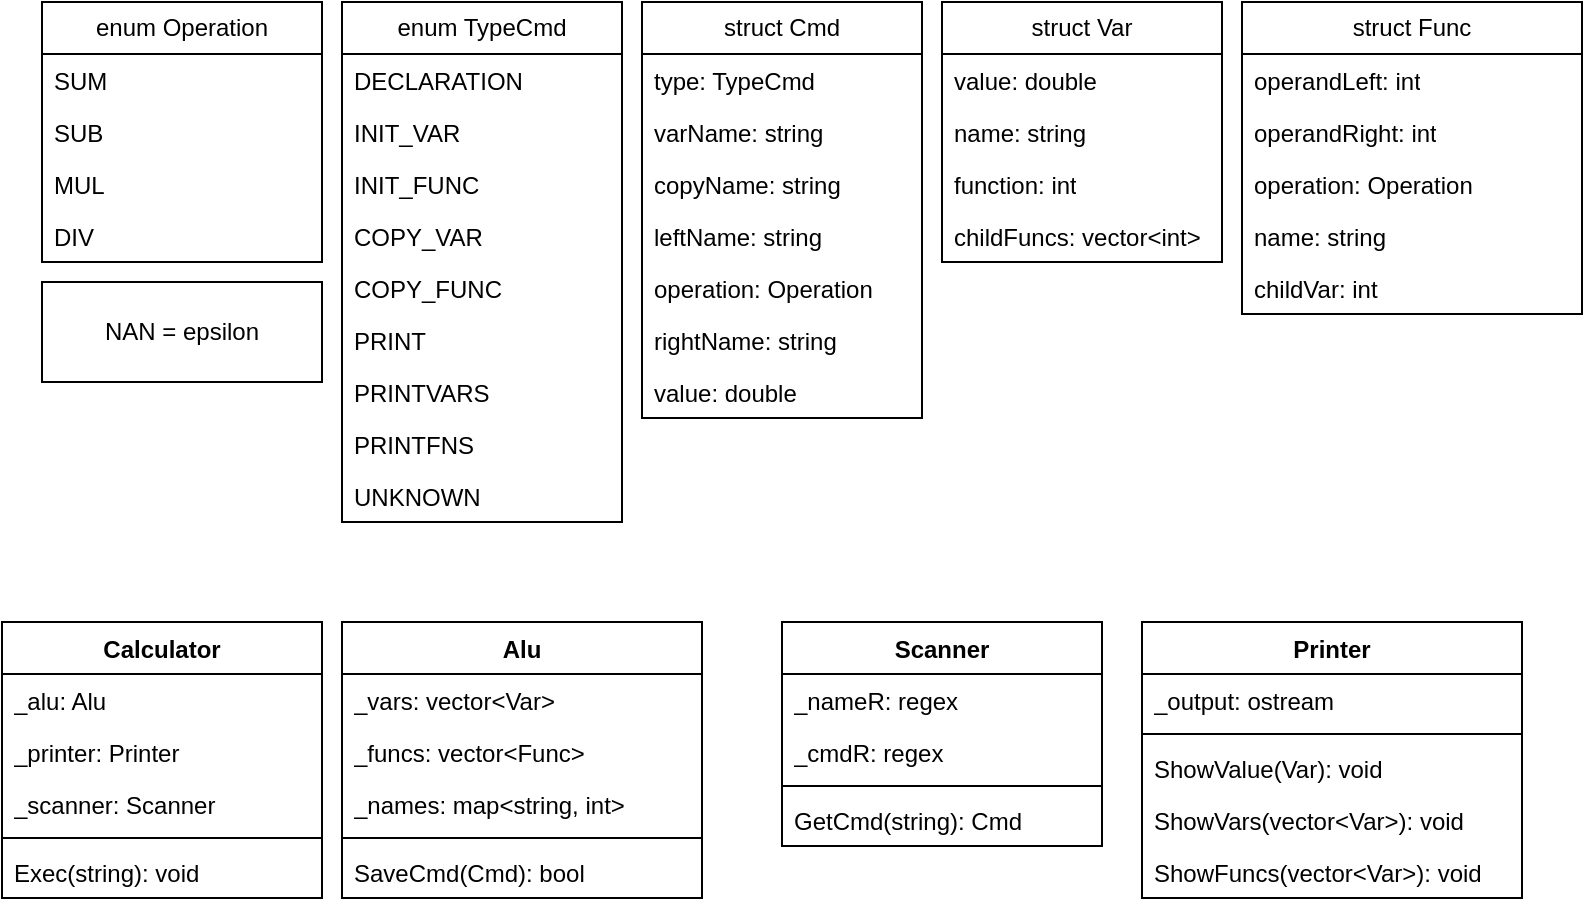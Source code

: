 <mxfile version="24.1.0" type="device">
  <diagram name="Страница — 1" id="2dw8fp3WEYWLp7ItAiu2">
    <mxGraphModel dx="862" dy="844" grid="1" gridSize="10" guides="1" tooltips="1" connect="1" arrows="1" fold="1" page="1" pageScale="1" pageWidth="827" pageHeight="1169" math="0" shadow="0">
      <root>
        <mxCell id="0" />
        <mxCell id="1" parent="0" />
        <mxCell id="M9TrCD877cY7IjapLXbA-1" value="enum Operation" style="swimlane;fontStyle=0;childLayout=stackLayout;horizontal=1;startSize=26;fillColor=none;horizontalStack=0;resizeParent=1;resizeParentMax=0;resizeLast=0;collapsible=1;marginBottom=0;whiteSpace=wrap;html=1;" vertex="1" parent="1">
          <mxGeometry x="40" y="20" width="140" height="130" as="geometry" />
        </mxCell>
        <mxCell id="M9TrCD877cY7IjapLXbA-2" value="SUM" style="text;strokeColor=none;fillColor=none;align=left;verticalAlign=top;spacingLeft=4;spacingRight=4;overflow=hidden;rotatable=0;points=[[0,0.5],[1,0.5]];portConstraint=eastwest;whiteSpace=wrap;html=1;" vertex="1" parent="M9TrCD877cY7IjapLXbA-1">
          <mxGeometry y="26" width="140" height="26" as="geometry" />
        </mxCell>
        <mxCell id="M9TrCD877cY7IjapLXbA-3" value="SUB" style="text;strokeColor=none;fillColor=none;align=left;verticalAlign=top;spacingLeft=4;spacingRight=4;overflow=hidden;rotatable=0;points=[[0,0.5],[1,0.5]];portConstraint=eastwest;whiteSpace=wrap;html=1;" vertex="1" parent="M9TrCD877cY7IjapLXbA-1">
          <mxGeometry y="52" width="140" height="26" as="geometry" />
        </mxCell>
        <mxCell id="M9TrCD877cY7IjapLXbA-4" value="MUL" style="text;strokeColor=none;fillColor=none;align=left;verticalAlign=top;spacingLeft=4;spacingRight=4;overflow=hidden;rotatable=0;points=[[0,0.5],[1,0.5]];portConstraint=eastwest;whiteSpace=wrap;html=1;" vertex="1" parent="M9TrCD877cY7IjapLXbA-1">
          <mxGeometry y="78" width="140" height="26" as="geometry" />
        </mxCell>
        <mxCell id="M9TrCD877cY7IjapLXbA-5" value="DIV" style="text;strokeColor=none;fillColor=none;align=left;verticalAlign=top;spacingLeft=4;spacingRight=4;overflow=hidden;rotatable=0;points=[[0,0.5],[1,0.5]];portConstraint=eastwest;whiteSpace=wrap;html=1;" vertex="1" parent="M9TrCD877cY7IjapLXbA-1">
          <mxGeometry y="104" width="140" height="26" as="geometry" />
        </mxCell>
        <mxCell id="M9TrCD877cY7IjapLXbA-6" value="struct Var" style="swimlane;fontStyle=0;childLayout=stackLayout;horizontal=1;startSize=26;fillColor=none;horizontalStack=0;resizeParent=1;resizeParentMax=0;resizeLast=0;collapsible=1;marginBottom=0;whiteSpace=wrap;html=1;" vertex="1" parent="1">
          <mxGeometry x="490" y="20" width="140" height="130" as="geometry" />
        </mxCell>
        <mxCell id="M9TrCD877cY7IjapLXbA-69" value="value: double" style="text;strokeColor=none;fillColor=none;align=left;verticalAlign=top;spacingLeft=4;spacingRight=4;overflow=hidden;rotatable=0;points=[[0,0.5],[1,0.5]];portConstraint=eastwest;whiteSpace=wrap;html=1;" vertex="1" parent="M9TrCD877cY7IjapLXbA-6">
          <mxGeometry y="26" width="140" height="26" as="geometry" />
        </mxCell>
        <mxCell id="M9TrCD877cY7IjapLXbA-89" value="name: string" style="text;strokeColor=none;fillColor=none;align=left;verticalAlign=top;spacingLeft=4;spacingRight=4;overflow=hidden;rotatable=0;points=[[0,0.5],[1,0.5]];portConstraint=eastwest;whiteSpace=wrap;html=1;" vertex="1" parent="M9TrCD877cY7IjapLXbA-6">
          <mxGeometry y="52" width="140" height="26" as="geometry" />
        </mxCell>
        <mxCell id="M9TrCD877cY7IjapLXbA-80" value="function: int" style="text;strokeColor=none;fillColor=none;align=left;verticalAlign=top;spacingLeft=4;spacingRight=4;overflow=hidden;rotatable=0;points=[[0,0.5],[1,0.5]];portConstraint=eastwest;whiteSpace=wrap;html=1;" vertex="1" parent="M9TrCD877cY7IjapLXbA-6">
          <mxGeometry y="78" width="140" height="26" as="geometry" />
        </mxCell>
        <mxCell id="M9TrCD877cY7IjapLXbA-79" value="childFuncs: vector&amp;lt;int&amp;gt;" style="text;strokeColor=none;fillColor=none;align=left;verticalAlign=top;spacingLeft=4;spacingRight=4;overflow=hidden;rotatable=0;points=[[0,0.5],[1,0.5]];portConstraint=eastwest;whiteSpace=wrap;html=1;" vertex="1" parent="M9TrCD877cY7IjapLXbA-6">
          <mxGeometry y="104" width="140" height="26" as="geometry" />
        </mxCell>
        <mxCell id="M9TrCD877cY7IjapLXbA-11" value="struct Func" style="swimlane;fontStyle=0;childLayout=stackLayout;horizontal=1;startSize=26;fillColor=none;horizontalStack=0;resizeParent=1;resizeParentMax=0;resizeLast=0;collapsible=1;marginBottom=0;whiteSpace=wrap;html=1;" vertex="1" parent="1">
          <mxGeometry x="640" y="20" width="170" height="156" as="geometry" />
        </mxCell>
        <mxCell id="M9TrCD877cY7IjapLXbA-71" value="operandLeft: int" style="text;strokeColor=none;fillColor=none;align=left;verticalAlign=top;spacingLeft=4;spacingRight=4;overflow=hidden;rotatable=0;points=[[0,0.5],[1,0.5]];portConstraint=eastwest;whiteSpace=wrap;html=1;" vertex="1" parent="M9TrCD877cY7IjapLXbA-11">
          <mxGeometry y="26" width="170" height="26" as="geometry" />
        </mxCell>
        <mxCell id="M9TrCD877cY7IjapLXbA-13" value="operandRight: int" style="text;strokeColor=none;fillColor=none;align=left;verticalAlign=top;spacingLeft=4;spacingRight=4;overflow=hidden;rotatable=0;points=[[0,0.5],[1,0.5]];portConstraint=eastwest;whiteSpace=wrap;html=1;" vertex="1" parent="M9TrCD877cY7IjapLXbA-11">
          <mxGeometry y="52" width="170" height="26" as="geometry" />
        </mxCell>
        <mxCell id="M9TrCD877cY7IjapLXbA-14" value="operation: Operation&amp;nbsp;" style="text;strokeColor=none;fillColor=none;align=left;verticalAlign=top;spacingLeft=4;spacingRight=4;overflow=hidden;rotatable=0;points=[[0,0.5],[1,0.5]];portConstraint=eastwest;whiteSpace=wrap;html=1;" vertex="1" parent="M9TrCD877cY7IjapLXbA-11">
          <mxGeometry y="78" width="170" height="26" as="geometry" />
        </mxCell>
        <mxCell id="M9TrCD877cY7IjapLXbA-90" value="name: string" style="text;strokeColor=none;fillColor=none;align=left;verticalAlign=top;spacingLeft=4;spacingRight=4;overflow=hidden;rotatable=0;points=[[0,0.5],[1,0.5]];portConstraint=eastwest;whiteSpace=wrap;html=1;" vertex="1" parent="M9TrCD877cY7IjapLXbA-11">
          <mxGeometry y="104" width="170" height="26" as="geometry" />
        </mxCell>
        <mxCell id="M9TrCD877cY7IjapLXbA-78" value="childVar: int" style="text;strokeColor=none;fillColor=none;align=left;verticalAlign=top;spacingLeft=4;spacingRight=4;overflow=hidden;rotatable=0;points=[[0,0.5],[1,0.5]];portConstraint=eastwest;whiteSpace=wrap;html=1;" vertex="1" parent="M9TrCD877cY7IjapLXbA-11">
          <mxGeometry y="130" width="170" height="26" as="geometry" />
        </mxCell>
        <mxCell id="M9TrCD877cY7IjapLXbA-22" value="Calculator" style="swimlane;fontStyle=1;align=center;verticalAlign=top;childLayout=stackLayout;horizontal=1;startSize=26;horizontalStack=0;resizeParent=1;resizeParentMax=0;resizeLast=0;collapsible=1;marginBottom=0;whiteSpace=wrap;html=1;" vertex="1" parent="1">
          <mxGeometry x="20" y="330" width="160" height="138" as="geometry" />
        </mxCell>
        <mxCell id="M9TrCD877cY7IjapLXbA-23" value="_alu: Alu" style="text;strokeColor=none;fillColor=none;align=left;verticalAlign=top;spacingLeft=4;spacingRight=4;overflow=hidden;rotatable=0;points=[[0,0.5],[1,0.5]];portConstraint=eastwest;whiteSpace=wrap;html=1;" vertex="1" parent="M9TrCD877cY7IjapLXbA-22">
          <mxGeometry y="26" width="160" height="26" as="geometry" />
        </mxCell>
        <mxCell id="M9TrCD877cY7IjapLXbA-27" value="_printer: Printer" style="text;strokeColor=none;fillColor=none;align=left;verticalAlign=top;spacingLeft=4;spacingRight=4;overflow=hidden;rotatable=0;points=[[0,0.5],[1,0.5]];portConstraint=eastwest;whiteSpace=wrap;html=1;" vertex="1" parent="M9TrCD877cY7IjapLXbA-22">
          <mxGeometry y="52" width="160" height="26" as="geometry" />
        </mxCell>
        <mxCell id="M9TrCD877cY7IjapLXbA-26" value="_scanner: Scanner" style="text;strokeColor=none;fillColor=none;align=left;verticalAlign=top;spacingLeft=4;spacingRight=4;overflow=hidden;rotatable=0;points=[[0,0.5],[1,0.5]];portConstraint=eastwest;whiteSpace=wrap;html=1;" vertex="1" parent="M9TrCD877cY7IjapLXbA-22">
          <mxGeometry y="78" width="160" height="26" as="geometry" />
        </mxCell>
        <mxCell id="M9TrCD877cY7IjapLXbA-24" value="" style="line;strokeWidth=1;fillColor=none;align=left;verticalAlign=middle;spacingTop=-1;spacingLeft=3;spacingRight=3;rotatable=0;labelPosition=right;points=[];portConstraint=eastwest;strokeColor=inherit;" vertex="1" parent="M9TrCD877cY7IjapLXbA-22">
          <mxGeometry y="104" width="160" height="8" as="geometry" />
        </mxCell>
        <mxCell id="M9TrCD877cY7IjapLXbA-25" value="Exec(string): void" style="text;strokeColor=none;fillColor=none;align=left;verticalAlign=top;spacingLeft=4;spacingRight=4;overflow=hidden;rotatable=0;points=[[0,0.5],[1,0.5]];portConstraint=eastwest;whiteSpace=wrap;html=1;" vertex="1" parent="M9TrCD877cY7IjapLXbA-22">
          <mxGeometry y="112" width="160" height="26" as="geometry" />
        </mxCell>
        <mxCell id="M9TrCD877cY7IjapLXbA-30" value="Printer" style="swimlane;fontStyle=1;align=center;verticalAlign=top;childLayout=stackLayout;horizontal=1;startSize=26;horizontalStack=0;resizeParent=1;resizeParentMax=0;resizeLast=0;collapsible=1;marginBottom=0;whiteSpace=wrap;html=1;" vertex="1" parent="1">
          <mxGeometry x="590" y="330" width="190" height="138" as="geometry" />
        </mxCell>
        <mxCell id="M9TrCD877cY7IjapLXbA-31" value="_output: ostream" style="text;strokeColor=none;fillColor=none;align=left;verticalAlign=top;spacingLeft=4;spacingRight=4;overflow=hidden;rotatable=0;points=[[0,0.5],[1,0.5]];portConstraint=eastwest;whiteSpace=wrap;html=1;" vertex="1" parent="M9TrCD877cY7IjapLXbA-30">
          <mxGeometry y="26" width="190" height="26" as="geometry" />
        </mxCell>
        <mxCell id="M9TrCD877cY7IjapLXbA-34" value="" style="line;strokeWidth=1;fillColor=none;align=left;verticalAlign=middle;spacingTop=-1;spacingLeft=3;spacingRight=3;rotatable=0;labelPosition=right;points=[];portConstraint=eastwest;strokeColor=inherit;" vertex="1" parent="M9TrCD877cY7IjapLXbA-30">
          <mxGeometry y="52" width="190" height="8" as="geometry" />
        </mxCell>
        <mxCell id="M9TrCD877cY7IjapLXbA-35" value="ShowValue(Var): void" style="text;strokeColor=none;fillColor=none;align=left;verticalAlign=top;spacingLeft=4;spacingRight=4;overflow=hidden;rotatable=0;points=[[0,0.5],[1,0.5]];portConstraint=eastwest;whiteSpace=wrap;html=1;" vertex="1" parent="M9TrCD877cY7IjapLXbA-30">
          <mxGeometry y="60" width="190" height="26" as="geometry" />
        </mxCell>
        <mxCell id="M9TrCD877cY7IjapLXbA-88" value="ShowVars(vector&amp;lt;Var&amp;gt;): void" style="text;strokeColor=none;fillColor=none;align=left;verticalAlign=top;spacingLeft=4;spacingRight=4;overflow=hidden;rotatable=0;points=[[0,0.5],[1,0.5]];portConstraint=eastwest;whiteSpace=wrap;html=1;" vertex="1" parent="M9TrCD877cY7IjapLXbA-30">
          <mxGeometry y="86" width="190" height="26" as="geometry" />
        </mxCell>
        <mxCell id="M9TrCD877cY7IjapLXbA-87" value="ShowFuncs(vector&amp;lt;Var&amp;gt;): void" style="text;strokeColor=none;fillColor=none;align=left;verticalAlign=top;spacingLeft=4;spacingRight=4;overflow=hidden;rotatable=0;points=[[0,0.5],[1,0.5]];portConstraint=eastwest;whiteSpace=wrap;html=1;" vertex="1" parent="M9TrCD877cY7IjapLXbA-30">
          <mxGeometry y="112" width="190" height="26" as="geometry" />
        </mxCell>
        <mxCell id="M9TrCD877cY7IjapLXbA-36" value="Scanner" style="swimlane;fontStyle=1;align=center;verticalAlign=top;childLayout=stackLayout;horizontal=1;startSize=26;horizontalStack=0;resizeParent=1;resizeParentMax=0;resizeLast=0;collapsible=1;marginBottom=0;whiteSpace=wrap;html=1;" vertex="1" parent="1">
          <mxGeometry x="410" y="330" width="160" height="112" as="geometry" />
        </mxCell>
        <mxCell id="M9TrCD877cY7IjapLXbA-37" value="_nameR: regex" style="text;strokeColor=none;fillColor=none;align=left;verticalAlign=top;spacingLeft=4;spacingRight=4;overflow=hidden;rotatable=0;points=[[0,0.5],[1,0.5]];portConstraint=eastwest;whiteSpace=wrap;html=1;" vertex="1" parent="M9TrCD877cY7IjapLXbA-36">
          <mxGeometry y="26" width="160" height="26" as="geometry" />
        </mxCell>
        <mxCell id="M9TrCD877cY7IjapLXbA-38" value="_cmdR: regex" style="text;strokeColor=none;fillColor=none;align=left;verticalAlign=top;spacingLeft=4;spacingRight=4;overflow=hidden;rotatable=0;points=[[0,0.5],[1,0.5]];portConstraint=eastwest;whiteSpace=wrap;html=1;" vertex="1" parent="M9TrCD877cY7IjapLXbA-36">
          <mxGeometry y="52" width="160" height="26" as="geometry" />
        </mxCell>
        <mxCell id="M9TrCD877cY7IjapLXbA-40" value="" style="line;strokeWidth=1;fillColor=none;align=left;verticalAlign=middle;spacingTop=-1;spacingLeft=3;spacingRight=3;rotatable=0;labelPosition=right;points=[];portConstraint=eastwest;strokeColor=inherit;" vertex="1" parent="M9TrCD877cY7IjapLXbA-36">
          <mxGeometry y="78" width="160" height="8" as="geometry" />
        </mxCell>
        <mxCell id="M9TrCD877cY7IjapLXbA-41" value="GetCmd(string): Cmd" style="text;strokeColor=none;fillColor=none;align=left;verticalAlign=top;spacingLeft=4;spacingRight=4;overflow=hidden;rotatable=0;points=[[0,0.5],[1,0.5]];portConstraint=eastwest;whiteSpace=wrap;html=1;" vertex="1" parent="M9TrCD877cY7IjapLXbA-36">
          <mxGeometry y="86" width="160" height="26" as="geometry" />
        </mxCell>
        <mxCell id="M9TrCD877cY7IjapLXbA-42" value="Alu" style="swimlane;fontStyle=1;align=center;verticalAlign=top;childLayout=stackLayout;horizontal=1;startSize=26;horizontalStack=0;resizeParent=1;resizeParentMax=0;resizeLast=0;collapsible=1;marginBottom=0;whiteSpace=wrap;html=1;" vertex="1" parent="1">
          <mxGeometry x="190" y="330" width="180" height="138" as="geometry" />
        </mxCell>
        <mxCell id="M9TrCD877cY7IjapLXbA-43" value="_vars: vector&amp;lt;Var&amp;gt;" style="text;strokeColor=none;fillColor=none;align=left;verticalAlign=top;spacingLeft=4;spacingRight=4;overflow=hidden;rotatable=0;points=[[0,0.5],[1,0.5]];portConstraint=eastwest;whiteSpace=wrap;html=1;" vertex="1" parent="M9TrCD877cY7IjapLXbA-42">
          <mxGeometry y="26" width="180" height="26" as="geometry" />
        </mxCell>
        <mxCell id="M9TrCD877cY7IjapLXbA-68" value="_funcs: vector&amp;lt;Func&amp;gt;" style="text;strokeColor=none;fillColor=none;align=left;verticalAlign=top;spacingLeft=4;spacingRight=4;overflow=hidden;rotatable=0;points=[[0,0.5],[1,0.5]];portConstraint=eastwest;whiteSpace=wrap;html=1;" vertex="1" parent="M9TrCD877cY7IjapLXbA-42">
          <mxGeometry y="52" width="180" height="26" as="geometry" />
        </mxCell>
        <mxCell id="M9TrCD877cY7IjapLXbA-77" value="_names: map&amp;lt;string, int&amp;gt;" style="text;strokeColor=none;fillColor=none;align=left;verticalAlign=top;spacingLeft=4;spacingRight=4;overflow=hidden;rotatable=0;points=[[0,0.5],[1,0.5]];portConstraint=eastwest;whiteSpace=wrap;html=1;" vertex="1" parent="M9TrCD877cY7IjapLXbA-42">
          <mxGeometry y="78" width="180" height="26" as="geometry" />
        </mxCell>
        <mxCell id="M9TrCD877cY7IjapLXbA-46" value="" style="line;strokeWidth=1;fillColor=none;align=left;verticalAlign=middle;spacingTop=-1;spacingLeft=3;spacingRight=3;rotatable=0;labelPosition=right;points=[];portConstraint=eastwest;strokeColor=inherit;" vertex="1" parent="M9TrCD877cY7IjapLXbA-42">
          <mxGeometry y="104" width="180" height="8" as="geometry" />
        </mxCell>
        <mxCell id="M9TrCD877cY7IjapLXbA-47" value="SaveCmd(Cmd): bool" style="text;strokeColor=none;fillColor=none;align=left;verticalAlign=top;spacingLeft=4;spacingRight=4;overflow=hidden;rotatable=0;points=[[0,0.5],[1,0.5]];portConstraint=eastwest;whiteSpace=wrap;html=1;" vertex="1" parent="M9TrCD877cY7IjapLXbA-42">
          <mxGeometry y="112" width="180" height="26" as="geometry" />
        </mxCell>
        <mxCell id="M9TrCD877cY7IjapLXbA-48" value="struct Cmd" style="swimlane;fontStyle=0;childLayout=stackLayout;horizontal=1;startSize=26;fillColor=none;horizontalStack=0;resizeParent=1;resizeParentMax=0;resizeLast=0;collapsible=1;marginBottom=0;whiteSpace=wrap;html=1;" vertex="1" parent="1">
          <mxGeometry x="340" y="20" width="140" height="208" as="geometry" />
        </mxCell>
        <mxCell id="M9TrCD877cY7IjapLXbA-50" value="type: TypeCmd" style="text;strokeColor=none;fillColor=none;align=left;verticalAlign=top;spacingLeft=4;spacingRight=4;overflow=hidden;rotatable=0;points=[[0,0.5],[1,0.5]];portConstraint=eastwest;whiteSpace=wrap;html=1;" vertex="1" parent="M9TrCD877cY7IjapLXbA-48">
          <mxGeometry y="26" width="140" height="26" as="geometry" />
        </mxCell>
        <mxCell id="M9TrCD877cY7IjapLXbA-51" value="varName: string" style="text;strokeColor=none;fillColor=none;align=left;verticalAlign=top;spacingLeft=4;spacingRight=4;overflow=hidden;rotatable=0;points=[[0,0.5],[1,0.5]];portConstraint=eastwest;whiteSpace=wrap;html=1;" vertex="1" parent="M9TrCD877cY7IjapLXbA-48">
          <mxGeometry y="52" width="140" height="26" as="geometry" />
        </mxCell>
        <mxCell id="M9TrCD877cY7IjapLXbA-52" value="copyName: string" style="text;strokeColor=none;fillColor=none;align=left;verticalAlign=top;spacingLeft=4;spacingRight=4;overflow=hidden;rotatable=0;points=[[0,0.5],[1,0.5]];portConstraint=eastwest;whiteSpace=wrap;html=1;" vertex="1" parent="M9TrCD877cY7IjapLXbA-48">
          <mxGeometry y="78" width="140" height="26" as="geometry" />
        </mxCell>
        <mxCell id="M9TrCD877cY7IjapLXbA-66" value="leftName: string" style="text;strokeColor=none;fillColor=none;align=left;verticalAlign=top;spacingLeft=4;spacingRight=4;overflow=hidden;rotatable=0;points=[[0,0.5],[1,0.5]];portConstraint=eastwest;whiteSpace=wrap;html=1;" vertex="1" parent="M9TrCD877cY7IjapLXbA-48">
          <mxGeometry y="104" width="140" height="26" as="geometry" />
        </mxCell>
        <mxCell id="M9TrCD877cY7IjapLXbA-65" value="operation: Operation" style="text;strokeColor=none;fillColor=none;align=left;verticalAlign=top;spacingLeft=4;spacingRight=4;overflow=hidden;rotatable=0;points=[[0,0.5],[1,0.5]];portConstraint=eastwest;whiteSpace=wrap;html=1;" vertex="1" parent="M9TrCD877cY7IjapLXbA-48">
          <mxGeometry y="130" width="140" height="26" as="geometry" />
        </mxCell>
        <mxCell id="M9TrCD877cY7IjapLXbA-64" value="rightName: string" style="text;strokeColor=none;fillColor=none;align=left;verticalAlign=top;spacingLeft=4;spacingRight=4;overflow=hidden;rotatable=0;points=[[0,0.5],[1,0.5]];portConstraint=eastwest;whiteSpace=wrap;html=1;" vertex="1" parent="M9TrCD877cY7IjapLXbA-48">
          <mxGeometry y="156" width="140" height="26" as="geometry" />
        </mxCell>
        <mxCell id="M9TrCD877cY7IjapLXbA-67" value="value: double" style="text;strokeColor=none;fillColor=none;align=left;verticalAlign=top;spacingLeft=4;spacingRight=4;overflow=hidden;rotatable=0;points=[[0,0.5],[1,0.5]];portConstraint=eastwest;whiteSpace=wrap;html=1;" vertex="1" parent="M9TrCD877cY7IjapLXbA-48">
          <mxGeometry y="182" width="140" height="26" as="geometry" />
        </mxCell>
        <mxCell id="M9TrCD877cY7IjapLXbA-53" value="enum TypeCmd" style="swimlane;fontStyle=0;childLayout=stackLayout;horizontal=1;startSize=26;fillColor=none;horizontalStack=0;resizeParent=1;resizeParentMax=0;resizeLast=0;collapsible=1;marginBottom=0;whiteSpace=wrap;html=1;" vertex="1" parent="1">
          <mxGeometry x="190" y="20" width="140" height="260" as="geometry" />
        </mxCell>
        <mxCell id="M9TrCD877cY7IjapLXbA-54" value="DECLARATION" style="text;strokeColor=none;fillColor=none;align=left;verticalAlign=top;spacingLeft=4;spacingRight=4;overflow=hidden;rotatable=0;points=[[0,0.5],[1,0.5]];portConstraint=eastwest;whiteSpace=wrap;html=1;" vertex="1" parent="M9TrCD877cY7IjapLXbA-53">
          <mxGeometry y="26" width="140" height="26" as="geometry" />
        </mxCell>
        <mxCell id="M9TrCD877cY7IjapLXbA-55" value="INIT_VAR" style="text;strokeColor=none;fillColor=none;align=left;verticalAlign=top;spacingLeft=4;spacingRight=4;overflow=hidden;rotatable=0;points=[[0,0.5],[1,0.5]];portConstraint=eastwest;whiteSpace=wrap;html=1;" vertex="1" parent="M9TrCD877cY7IjapLXbA-53">
          <mxGeometry y="52" width="140" height="26" as="geometry" />
        </mxCell>
        <mxCell id="M9TrCD877cY7IjapLXbA-56" value="INIT_FUNC" style="text;strokeColor=none;fillColor=none;align=left;verticalAlign=top;spacingLeft=4;spacingRight=4;overflow=hidden;rotatable=0;points=[[0,0.5],[1,0.5]];portConstraint=eastwest;whiteSpace=wrap;html=1;" vertex="1" parent="M9TrCD877cY7IjapLXbA-53">
          <mxGeometry y="78" width="140" height="26" as="geometry" />
        </mxCell>
        <mxCell id="M9TrCD877cY7IjapLXbA-58" value="COPY_VAR" style="text;strokeColor=none;fillColor=none;align=left;verticalAlign=top;spacingLeft=4;spacingRight=4;overflow=hidden;rotatable=0;points=[[0,0.5],[1,0.5]];portConstraint=eastwest;whiteSpace=wrap;html=1;" vertex="1" parent="M9TrCD877cY7IjapLXbA-53">
          <mxGeometry y="104" width="140" height="26" as="geometry" />
        </mxCell>
        <mxCell id="M9TrCD877cY7IjapLXbA-59" value="COPY_FUNC" style="text;strokeColor=none;fillColor=none;align=left;verticalAlign=top;spacingLeft=4;spacingRight=4;overflow=hidden;rotatable=0;points=[[0,0.5],[1,0.5]];portConstraint=eastwest;whiteSpace=wrap;html=1;" vertex="1" parent="M9TrCD877cY7IjapLXbA-53">
          <mxGeometry y="130" width="140" height="26" as="geometry" />
        </mxCell>
        <mxCell id="M9TrCD877cY7IjapLXbA-84" value="PRINT" style="text;strokeColor=none;fillColor=none;align=left;verticalAlign=top;spacingLeft=4;spacingRight=4;overflow=hidden;rotatable=0;points=[[0,0.5],[1,0.5]];portConstraint=eastwest;whiteSpace=wrap;html=1;" vertex="1" parent="M9TrCD877cY7IjapLXbA-53">
          <mxGeometry y="156" width="140" height="26" as="geometry" />
        </mxCell>
        <mxCell id="M9TrCD877cY7IjapLXbA-85" value="PRINTVARS" style="text;strokeColor=none;fillColor=none;align=left;verticalAlign=top;spacingLeft=4;spacingRight=4;overflow=hidden;rotatable=0;points=[[0,0.5],[1,0.5]];portConstraint=eastwest;whiteSpace=wrap;html=1;" vertex="1" parent="M9TrCD877cY7IjapLXbA-53">
          <mxGeometry y="182" width="140" height="26" as="geometry" />
        </mxCell>
        <mxCell id="M9TrCD877cY7IjapLXbA-83" value="PRINTFNS" style="text;strokeColor=none;fillColor=none;align=left;verticalAlign=top;spacingLeft=4;spacingRight=4;overflow=hidden;rotatable=0;points=[[0,0.5],[1,0.5]];portConstraint=eastwest;whiteSpace=wrap;html=1;" vertex="1" parent="M9TrCD877cY7IjapLXbA-53">
          <mxGeometry y="208" width="140" height="26" as="geometry" />
        </mxCell>
        <mxCell id="M9TrCD877cY7IjapLXbA-63" value="UNKNOWN" style="text;strokeColor=none;fillColor=none;align=left;verticalAlign=top;spacingLeft=4;spacingRight=4;overflow=hidden;rotatable=0;points=[[0,0.5],[1,0.5]];portConstraint=eastwest;whiteSpace=wrap;html=1;" vertex="1" parent="M9TrCD877cY7IjapLXbA-53">
          <mxGeometry y="234" width="140" height="26" as="geometry" />
        </mxCell>
        <mxCell id="M9TrCD877cY7IjapLXbA-86" value="NAN = epsilon" style="html=1;whiteSpace=wrap;" vertex="1" parent="1">
          <mxGeometry x="40" y="160" width="140" height="50" as="geometry" />
        </mxCell>
      </root>
    </mxGraphModel>
  </diagram>
</mxfile>
